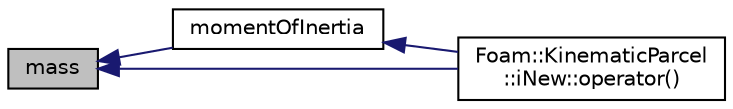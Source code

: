 digraph "mass"
{
  bgcolor="transparent";
  edge [fontname="Helvetica",fontsize="10",labelfontname="Helvetica",labelfontsize="10"];
  node [fontname="Helvetica",fontsize="10",shape=record];
  rankdir="LR";
  Node168 [label="mass",height=0.2,width=0.4,color="black", fillcolor="grey75", style="filled", fontcolor="black"];
  Node168 -> Node169 [dir="back",color="midnightblue",fontsize="10",style="solid",fontname="Helvetica"];
  Node169 [label="momentOfInertia",height=0.2,width=0.4,color="black",URL="$a25005.html#a16f37db94092a57394fe63ff735b2dcf",tooltip="Particle moment of inertia around diameter axis. "];
  Node169 -> Node170 [dir="back",color="midnightblue",fontsize="10",style="solid",fontname="Helvetica"];
  Node170 [label="Foam::KinematicParcel\l::iNew::operator()",height=0.2,width=0.4,color="black",URL="$a25017.html#a60a07f9a45781da59d116ea2babe6b53"];
  Node168 -> Node170 [dir="back",color="midnightblue",fontsize="10",style="solid",fontname="Helvetica"];
}
